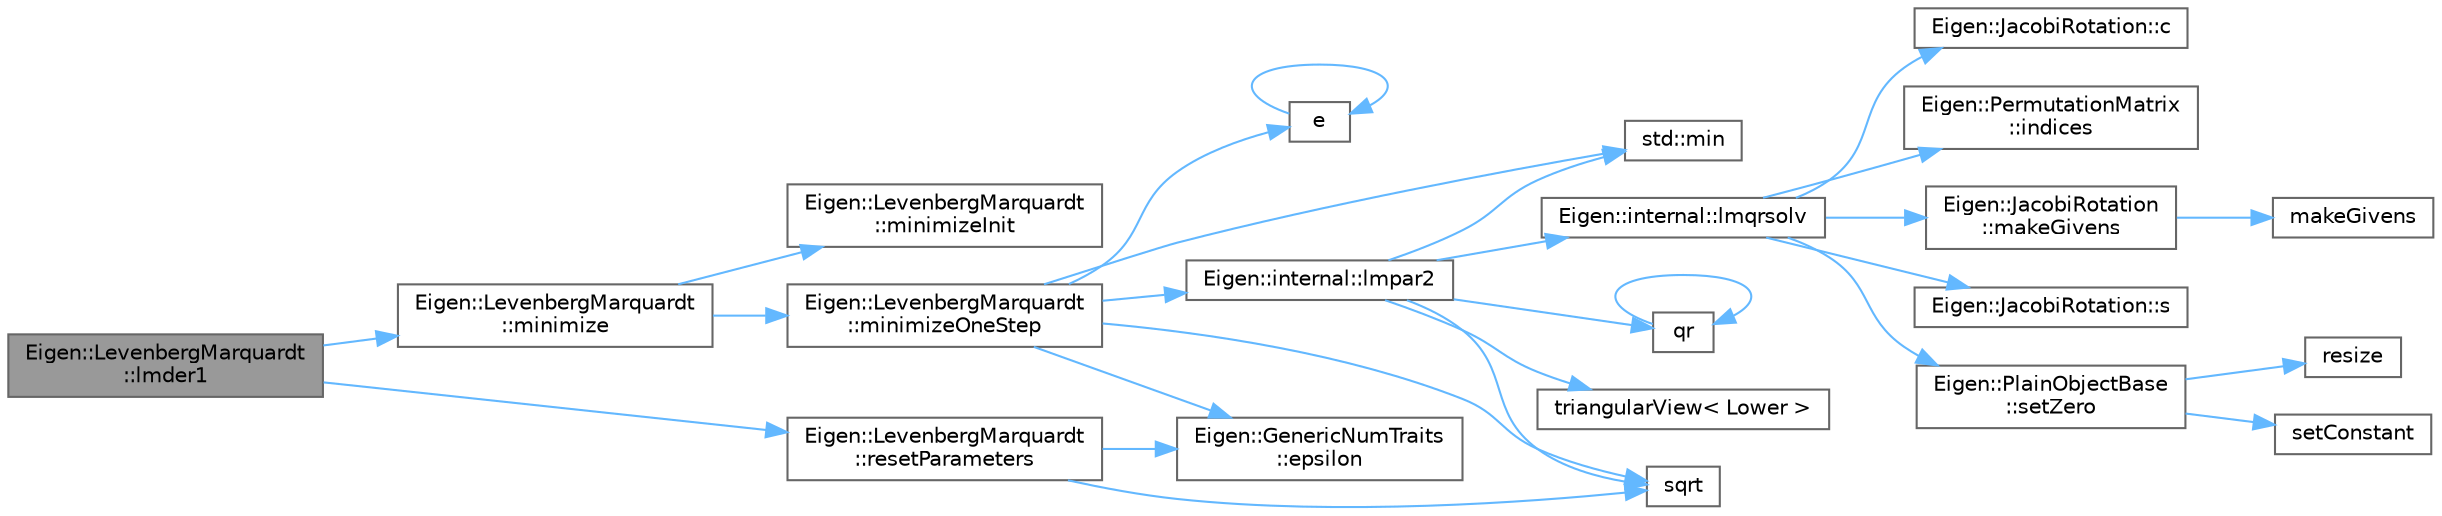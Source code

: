 digraph "Eigen::LevenbergMarquardt::lmder1"
{
 // LATEX_PDF_SIZE
  bgcolor="transparent";
  edge [fontname=Helvetica,fontsize=10,labelfontname=Helvetica,labelfontsize=10];
  node [fontname=Helvetica,fontsize=10,shape=box,height=0.2,width=0.4];
  rankdir="LR";
  Node1 [id="Node000001",label="Eigen::LevenbergMarquardt\l::lmder1",height=0.2,width=0.4,color="gray40", fillcolor="grey60", style="filled", fontcolor="black",tooltip=" "];
  Node1 -> Node2 [id="edge1_Node000001_Node000002",color="steelblue1",style="solid",tooltip=" "];
  Node2 [id="Node000002",label="Eigen::LevenbergMarquardt\l::minimize",height=0.2,width=0.4,color="grey40", fillcolor="white", style="filled",URL="$class_eigen_1_1_levenberg_marquardt.html#a5c1ef387601af15f7d2474165bb82865",tooltip=" "];
  Node2 -> Node3 [id="edge2_Node000002_Node000003",color="steelblue1",style="solid",tooltip=" "];
  Node3 [id="Node000003",label="Eigen::LevenbergMarquardt\l::minimizeInit",height=0.2,width=0.4,color="grey40", fillcolor="white", style="filled",URL="$class_eigen_1_1_levenberg_marquardt.html#ad1b2467f6143a874e023416db0832810",tooltip=" "];
  Node2 -> Node4 [id="edge3_Node000002_Node000004",color="steelblue1",style="solid",tooltip=" "];
  Node4 [id="Node000004",label="Eigen::LevenbergMarquardt\l::minimizeOneStep",height=0.2,width=0.4,color="grey40", fillcolor="white", style="filled",URL="$class_eigen_1_1_levenberg_marquardt.html#a1347316132f0bd7bf2541788d9e12637",tooltip=" "];
  Node4 -> Node5 [id="edge4_Node000004_Node000005",color="steelblue1",style="solid",tooltip=" "];
  Node5 [id="Node000005",label="e",height=0.2,width=0.4,color="grey40", fillcolor="white", style="filled",URL="$_cwise__array__power__array_8cpp.html#a9cb86ff854760bf91a154f2724a9101d",tooltip=" "];
  Node5 -> Node5 [id="edge5_Node000005_Node000005",color="steelblue1",style="solid",tooltip=" "];
  Node4 -> Node6 [id="edge6_Node000004_Node000006",color="steelblue1",style="solid",tooltip=" "];
  Node6 [id="Node000006",label="Eigen::GenericNumTraits\l::epsilon",height=0.2,width=0.4,color="grey40", fillcolor="white", style="filled",URL="$struct_eigen_1_1_generic_num_traits.html#aadcf7fa75b2bc9a0e461a3b851d836a7",tooltip=" "];
  Node4 -> Node7 [id="edge7_Node000004_Node000007",color="steelblue1",style="solid",tooltip=" "];
  Node7 [id="Node000007",label="Eigen::internal::lmpar2",height=0.2,width=0.4,color="grey40", fillcolor="white", style="filled",URL="$namespace_eigen_1_1internal.html#aba45e9db6efca39c2cd2ed9ea8911acf",tooltip=" "];
  Node7 -> Node8 [id="edge8_Node000007_Node000008",color="steelblue1",style="solid",tooltip=" "];
  Node8 [id="Node000008",label="Eigen::internal::lmqrsolv",height=0.2,width=0.4,color="grey40", fillcolor="white", style="filled",URL="$namespace_eigen_1_1internal.html#ab6f7b3c81c7f67d6d9e6f01a51c70da9",tooltip=" "];
  Node8 -> Node9 [id="edge9_Node000008_Node000009",color="steelblue1",style="solid",tooltip=" "];
  Node9 [id="Node000009",label="Eigen::JacobiRotation::c",height=0.2,width=0.4,color="grey40", fillcolor="white", style="filled",URL="$class_eigen_1_1_jacobi_rotation.html#a80c1093ffb0f0d595796c8dcb1c2176e",tooltip=" "];
  Node8 -> Node10 [id="edge10_Node000008_Node000010",color="steelblue1",style="solid",tooltip=" "];
  Node10 [id="Node000010",label="Eigen::PermutationMatrix\l::indices",height=0.2,width=0.4,color="grey40", fillcolor="white", style="filled",URL="$class_eigen_1_1_permutation_matrix.html#a9a2ae1608cc19e77e77863fce02f9066",tooltip=" "];
  Node8 -> Node11 [id="edge11_Node000008_Node000011",color="steelblue1",style="solid",tooltip=" "];
  Node11 [id="Node000011",label="Eigen::JacobiRotation\l::makeGivens",height=0.2,width=0.4,color="grey40", fillcolor="white", style="filled",URL="$class_eigen_1_1_jacobi_rotation.html#adb5bcb0d28a95e39ca31c2c17e866092",tooltip=" "];
  Node11 -> Node12 [id="edge12_Node000011_Node000012",color="steelblue1",style="solid",tooltip=" "];
  Node12 [id="Node000012",label="makeGivens",height=0.2,width=0.4,color="grey40", fillcolor="white", style="filled",URL="$_jacobi__make_givens_8cpp.html#a0aa5183a6b3e0f2ce0c01542d20c4d69",tooltip=" "];
  Node8 -> Node13 [id="edge13_Node000008_Node000013",color="steelblue1",style="solid",tooltip=" "];
  Node13 [id="Node000013",label="Eigen::JacobiRotation::s",height=0.2,width=0.4,color="grey40", fillcolor="white", style="filled",URL="$class_eigen_1_1_jacobi_rotation.html#a4d6694475f3ee8f34795c4a8042d987f",tooltip=" "];
  Node8 -> Node14 [id="edge14_Node000008_Node000014",color="steelblue1",style="solid",tooltip=" "];
  Node14 [id="Node000014",label="Eigen::PlainObjectBase\l::setZero",height=0.2,width=0.4,color="grey40", fillcolor="white", style="filled",URL="$class_eigen_1_1_plain_object_base.html#ac21ad5f989f320e46958b75ac8d9a1da",tooltip=" "];
  Node14 -> Node15 [id="edge15_Node000014_Node000015",color="steelblue1",style="solid",tooltip=" "];
  Node15 [id="Node000015",label="resize",height=0.2,width=0.4,color="grey40", fillcolor="white", style="filled",URL="$_matrix__resize__int_8cpp.html#a768dd1b4259f262bcd4cab5e61afcea1",tooltip=" "];
  Node14 -> Node16 [id="edge16_Node000014_Node000016",color="steelblue1",style="solid",tooltip=" "];
  Node16 [id="Node000016",label="setConstant",height=0.2,width=0.4,color="grey40", fillcolor="white", style="filled",URL="$_matrix__set_constant__int_8cpp.html#a76d9bdf892e002d33c2bbf3c5bf8ca5b",tooltip=" "];
  Node7 -> Node17 [id="edge17_Node000007_Node000017",color="steelblue1",style="solid",tooltip=" "];
  Node17 [id="Node000017",label="std::min",height=0.2,width=0.4,color="grey40", fillcolor="white", style="filled",URL="$namespacestd.html#ac7b9885417769949d76890454b6d072e",tooltip=" "];
  Node7 -> Node18 [id="edge18_Node000007_Node000018",color="steelblue1",style="solid",tooltip=" "];
  Node18 [id="Node000018",label="qr",height=0.2,width=0.4,color="grey40", fillcolor="white", style="filled",URL="$_householder_q_r__householder_q_8cpp.html#ab766ef1a187400b0619104b16613d3cf",tooltip=" "];
  Node18 -> Node18 [id="edge19_Node000018_Node000018",color="steelblue1",style="solid",tooltip=" "];
  Node7 -> Node19 [id="edge20_Node000007_Node000019",color="steelblue1",style="solid",tooltip=" "];
  Node19 [id="Node000019",label="sqrt",height=0.2,width=0.4,color="grey40", fillcolor="white", style="filled",URL="$_array_cwise_unary_ops_8h.html#a656b9217a2fcb6de59dc8d1eb3079cc7",tooltip=" "];
  Node7 -> Node20 [id="edge21_Node000007_Node000020",color="steelblue1",style="solid",tooltip=" "];
  Node20 [id="Node000020",label="triangularView\< Lower \>",height=0.2,width=0.4,color="grey40", fillcolor="white", style="filled",URL="$eigen-3_83_87_2lapack_2cholesky_8cpp.html#accba35e157cff07f839ca4634f76c472",tooltip=" "];
  Node4 -> Node17 [id="edge22_Node000004_Node000017",color="steelblue1",style="solid",tooltip=" "];
  Node4 -> Node19 [id="edge23_Node000004_Node000019",color="steelblue1",style="solid",tooltip=" "];
  Node1 -> Node21 [id="edge24_Node000001_Node000021",color="steelblue1",style="solid",tooltip=" "];
  Node21 [id="Node000021",label="Eigen::LevenbergMarquardt\l::resetParameters",height=0.2,width=0.4,color="grey40", fillcolor="white", style="filled",URL="$class_eigen_1_1_levenberg_marquardt.html#a16172a2048058ea0a908213a7b0f8971",tooltip=" "];
  Node21 -> Node6 [id="edge25_Node000021_Node000006",color="steelblue1",style="solid",tooltip=" "];
  Node21 -> Node19 [id="edge26_Node000021_Node000019",color="steelblue1",style="solid",tooltip=" "];
}
